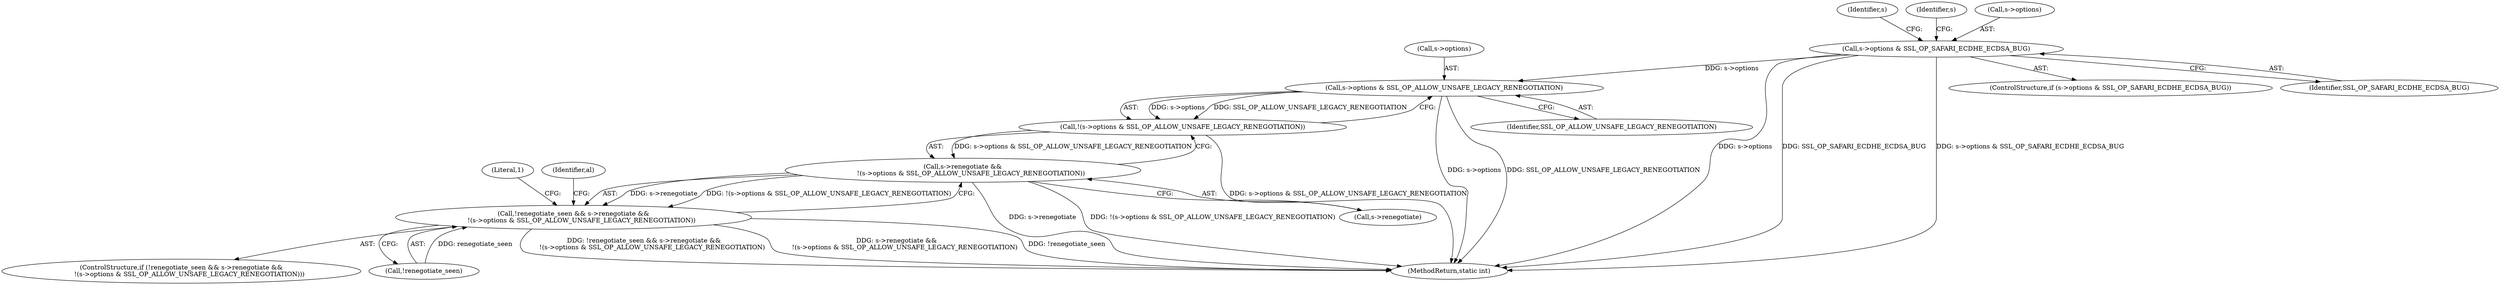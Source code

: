 digraph "0_openssl_a004e72b95835136d3f1ea90517f706c24c03da7_3@pointer" {
"1000215" [label="(Call,s->options & SSL_OP_SAFARI_ECDHE_ECDSA_BUG)"];
"1001375" [label="(Call,s->options & SSL_OP_ALLOW_UNSAFE_LEGACY_RENEGOTIATION)"];
"1001374" [label="(Call,!(s->options & SSL_OP_ALLOW_UNSAFE_LEGACY_RENEGOTIATION))"];
"1001370" [label="(Call,s->renegotiate &&\n        !(s->options & SSL_OP_ALLOW_UNSAFE_LEGACY_RENEGOTIATION))"];
"1001367" [label="(Call,!renegotiate_seen && s->renegotiate &&\n        !(s->options & SSL_OP_ALLOW_UNSAFE_LEGACY_RENEGOTIATION))"];
"1001376" [label="(Call,s->options)"];
"1001374" [label="(Call,!(s->options & SSL_OP_ALLOW_UNSAFE_LEGACY_RENEGOTIATION))"];
"1001370" [label="(Call,s->renegotiate &&\n        !(s->options & SSL_OP_ALLOW_UNSAFE_LEGACY_RENEGOTIATION))"];
"1001399" [label="(MethodReturn,static int)"];
"1000214" [label="(ControlStructure,if (s->options & SSL_OP_SAFARI_ECDHE_ECDSA_BUG))"];
"1001379" [label="(Identifier,SSL_OP_ALLOW_UNSAFE_LEGACY_RENEGOTIATION)"];
"1001366" [label="(ControlStructure,if (!renegotiate_seen && s->renegotiate &&\n        !(s->options & SSL_OP_ALLOW_UNSAFE_LEGACY_RENEGOTIATION)))"];
"1001375" [label="(Call,s->options & SSL_OP_ALLOW_UNSAFE_LEGACY_RENEGOTIATION)"];
"1000221" [label="(Identifier,s)"];
"1000227" [label="(Identifier,s)"];
"1001371" [label="(Call,s->renegotiate)"];
"1001368" [label="(Call,!renegotiate_seen)"];
"1001391" [label="(Literal,1)"];
"1000216" [label="(Call,s->options)"];
"1000219" [label="(Identifier,SSL_OP_SAFARI_ECDHE_ECDSA_BUG)"];
"1000215" [label="(Call,s->options & SSL_OP_SAFARI_ECDHE_ECDSA_BUG)"];
"1001383" [label="(Identifier,al)"];
"1001367" [label="(Call,!renegotiate_seen && s->renegotiate &&\n        !(s->options & SSL_OP_ALLOW_UNSAFE_LEGACY_RENEGOTIATION))"];
"1000215" -> "1000214"  [label="AST: "];
"1000215" -> "1000219"  [label="CFG: "];
"1000216" -> "1000215"  [label="AST: "];
"1000219" -> "1000215"  [label="AST: "];
"1000221" -> "1000215"  [label="CFG: "];
"1000227" -> "1000215"  [label="CFG: "];
"1000215" -> "1001399"  [label="DDG: s->options"];
"1000215" -> "1001399"  [label="DDG: SSL_OP_SAFARI_ECDHE_ECDSA_BUG"];
"1000215" -> "1001399"  [label="DDG: s->options & SSL_OP_SAFARI_ECDHE_ECDSA_BUG"];
"1000215" -> "1001375"  [label="DDG: s->options"];
"1001375" -> "1001374"  [label="AST: "];
"1001375" -> "1001379"  [label="CFG: "];
"1001376" -> "1001375"  [label="AST: "];
"1001379" -> "1001375"  [label="AST: "];
"1001374" -> "1001375"  [label="CFG: "];
"1001375" -> "1001399"  [label="DDG: s->options"];
"1001375" -> "1001399"  [label="DDG: SSL_OP_ALLOW_UNSAFE_LEGACY_RENEGOTIATION"];
"1001375" -> "1001374"  [label="DDG: s->options"];
"1001375" -> "1001374"  [label="DDG: SSL_OP_ALLOW_UNSAFE_LEGACY_RENEGOTIATION"];
"1001374" -> "1001370"  [label="AST: "];
"1001370" -> "1001374"  [label="CFG: "];
"1001374" -> "1001399"  [label="DDG: s->options & SSL_OP_ALLOW_UNSAFE_LEGACY_RENEGOTIATION"];
"1001374" -> "1001370"  [label="DDG: s->options & SSL_OP_ALLOW_UNSAFE_LEGACY_RENEGOTIATION"];
"1001370" -> "1001367"  [label="AST: "];
"1001370" -> "1001371"  [label="CFG: "];
"1001371" -> "1001370"  [label="AST: "];
"1001367" -> "1001370"  [label="CFG: "];
"1001370" -> "1001399"  [label="DDG: s->renegotiate"];
"1001370" -> "1001399"  [label="DDG: !(s->options & SSL_OP_ALLOW_UNSAFE_LEGACY_RENEGOTIATION)"];
"1001370" -> "1001367"  [label="DDG: s->renegotiate"];
"1001370" -> "1001367"  [label="DDG: !(s->options & SSL_OP_ALLOW_UNSAFE_LEGACY_RENEGOTIATION)"];
"1001367" -> "1001366"  [label="AST: "];
"1001367" -> "1001368"  [label="CFG: "];
"1001368" -> "1001367"  [label="AST: "];
"1001383" -> "1001367"  [label="CFG: "];
"1001391" -> "1001367"  [label="CFG: "];
"1001367" -> "1001399"  [label="DDG: !renegotiate_seen && s->renegotiate &&\n        !(s->options & SSL_OP_ALLOW_UNSAFE_LEGACY_RENEGOTIATION)"];
"1001367" -> "1001399"  [label="DDG: s->renegotiate &&\n        !(s->options & SSL_OP_ALLOW_UNSAFE_LEGACY_RENEGOTIATION)"];
"1001367" -> "1001399"  [label="DDG: !renegotiate_seen"];
"1001368" -> "1001367"  [label="DDG: renegotiate_seen"];
}
